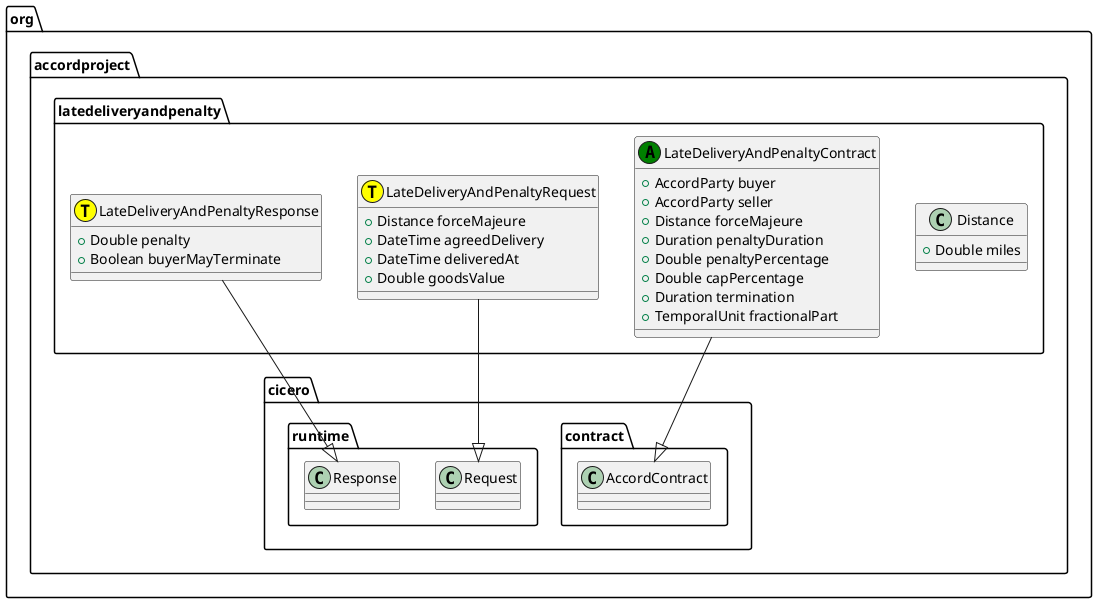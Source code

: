 @startuml
class org.accordproject.latedeliveryandpenalty.Distance {
   + Double miles
}
class org.accordproject.latedeliveryandpenalty.LateDeliveryAndPenaltyContract << (A,green) >> {
   + AccordParty buyer
   + AccordParty seller
   + Distance forceMajeure
   + Duration penaltyDuration
   + Double penaltyPercentage
   + Double capPercentage
   + Duration termination
   + TemporalUnit fractionalPart
}
org.accordproject.latedeliveryandpenalty.LateDeliveryAndPenaltyContract --|> org.accordproject.cicero.contract.AccordContract
class org.accordproject.latedeliveryandpenalty.LateDeliveryAndPenaltyRequest << (T,yellow) >> {
   + Distance forceMajeure
   + DateTime agreedDelivery
   + DateTime deliveredAt
   + Double goodsValue
}
org.accordproject.latedeliveryandpenalty.LateDeliveryAndPenaltyRequest --|> org.accordproject.cicero.runtime.Request
class org.accordproject.latedeliveryandpenalty.LateDeliveryAndPenaltyResponse << (T,yellow) >> {
   + Double penalty
   + Boolean buyerMayTerminate
}
org.accordproject.latedeliveryandpenalty.LateDeliveryAndPenaltyResponse --|> org.accordproject.cicero.runtime.Response
@enduml
